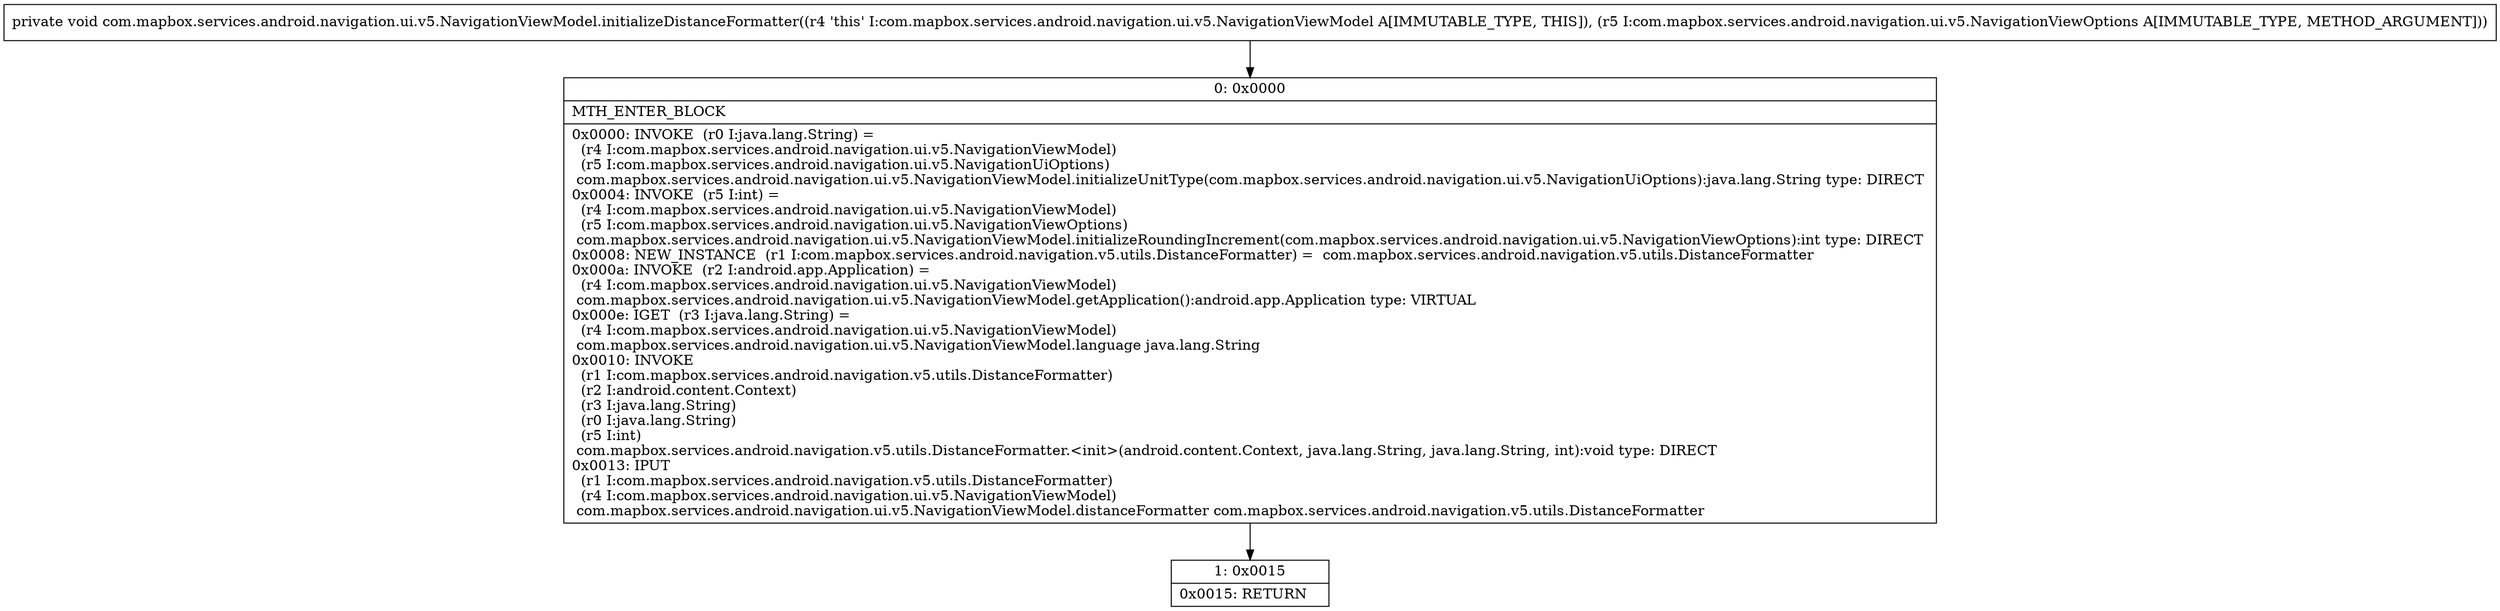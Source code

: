digraph "CFG forcom.mapbox.services.android.navigation.ui.v5.NavigationViewModel.initializeDistanceFormatter(Lcom\/mapbox\/services\/android\/navigation\/ui\/v5\/NavigationViewOptions;)V" {
Node_0 [shape=record,label="{0\:\ 0x0000|MTH_ENTER_BLOCK\l|0x0000: INVOKE  (r0 I:java.lang.String) = \l  (r4 I:com.mapbox.services.android.navigation.ui.v5.NavigationViewModel)\l  (r5 I:com.mapbox.services.android.navigation.ui.v5.NavigationUiOptions)\l com.mapbox.services.android.navigation.ui.v5.NavigationViewModel.initializeUnitType(com.mapbox.services.android.navigation.ui.v5.NavigationUiOptions):java.lang.String type: DIRECT \l0x0004: INVOKE  (r5 I:int) = \l  (r4 I:com.mapbox.services.android.navigation.ui.v5.NavigationViewModel)\l  (r5 I:com.mapbox.services.android.navigation.ui.v5.NavigationViewOptions)\l com.mapbox.services.android.navigation.ui.v5.NavigationViewModel.initializeRoundingIncrement(com.mapbox.services.android.navigation.ui.v5.NavigationViewOptions):int type: DIRECT \l0x0008: NEW_INSTANCE  (r1 I:com.mapbox.services.android.navigation.v5.utils.DistanceFormatter) =  com.mapbox.services.android.navigation.v5.utils.DistanceFormatter \l0x000a: INVOKE  (r2 I:android.app.Application) = \l  (r4 I:com.mapbox.services.android.navigation.ui.v5.NavigationViewModel)\l com.mapbox.services.android.navigation.ui.v5.NavigationViewModel.getApplication():android.app.Application type: VIRTUAL \l0x000e: IGET  (r3 I:java.lang.String) = \l  (r4 I:com.mapbox.services.android.navigation.ui.v5.NavigationViewModel)\l com.mapbox.services.android.navigation.ui.v5.NavigationViewModel.language java.lang.String \l0x0010: INVOKE  \l  (r1 I:com.mapbox.services.android.navigation.v5.utils.DistanceFormatter)\l  (r2 I:android.content.Context)\l  (r3 I:java.lang.String)\l  (r0 I:java.lang.String)\l  (r5 I:int)\l com.mapbox.services.android.navigation.v5.utils.DistanceFormatter.\<init\>(android.content.Context, java.lang.String, java.lang.String, int):void type: DIRECT \l0x0013: IPUT  \l  (r1 I:com.mapbox.services.android.navigation.v5.utils.DistanceFormatter)\l  (r4 I:com.mapbox.services.android.navigation.ui.v5.NavigationViewModel)\l com.mapbox.services.android.navigation.ui.v5.NavigationViewModel.distanceFormatter com.mapbox.services.android.navigation.v5.utils.DistanceFormatter \l}"];
Node_1 [shape=record,label="{1\:\ 0x0015|0x0015: RETURN   \l}"];
MethodNode[shape=record,label="{private void com.mapbox.services.android.navigation.ui.v5.NavigationViewModel.initializeDistanceFormatter((r4 'this' I:com.mapbox.services.android.navigation.ui.v5.NavigationViewModel A[IMMUTABLE_TYPE, THIS]), (r5 I:com.mapbox.services.android.navigation.ui.v5.NavigationViewOptions A[IMMUTABLE_TYPE, METHOD_ARGUMENT])) }"];
MethodNode -> Node_0;
Node_0 -> Node_1;
}

